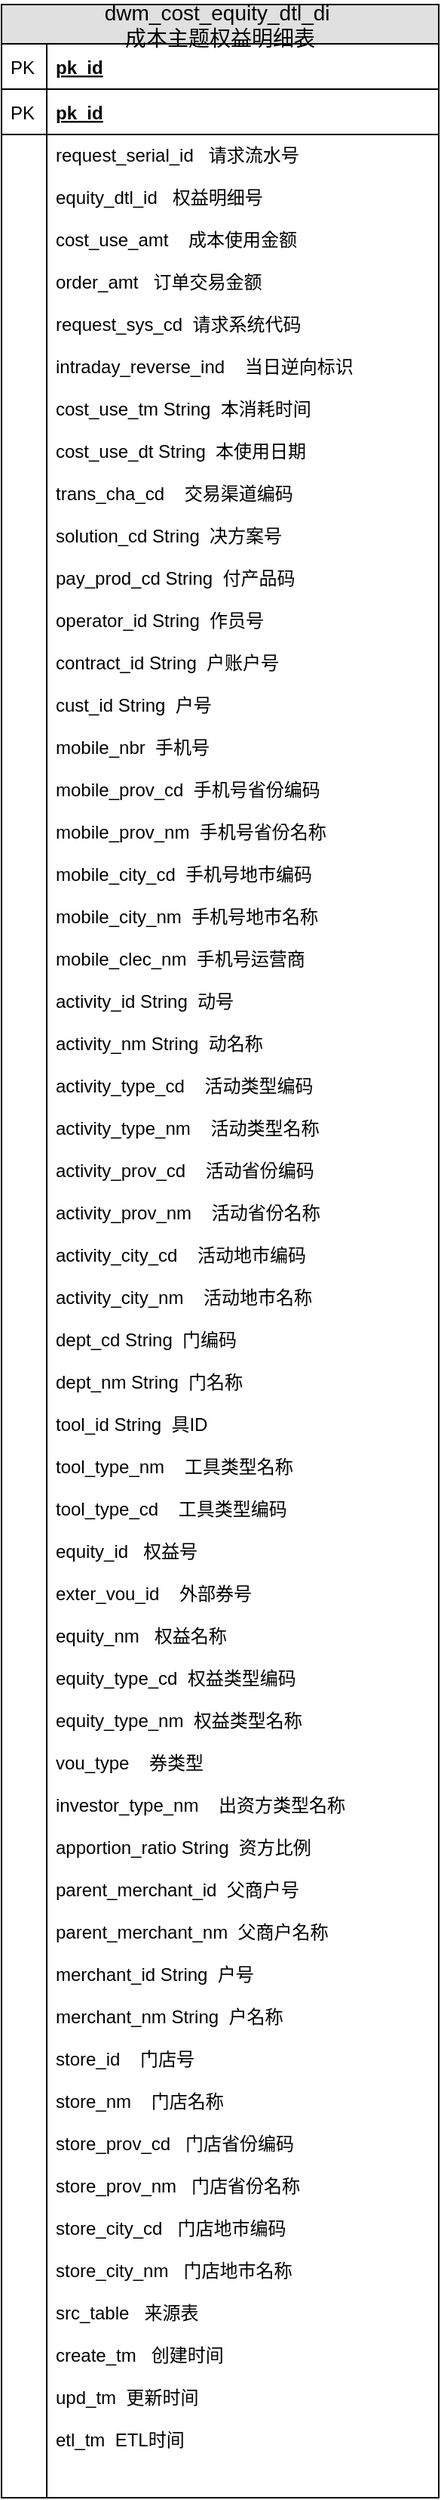 <mxfile version="13.6.4" type="github">
  <diagram name="Page-1" id="e56a1550-8fbb-45ad-956c-1786394a9013">
    <mxGraphModel dx="1662" dy="762" grid="1" gridSize="10" guides="1" tooltips="1" connect="1" arrows="1" fold="1" page="1" pageScale="1" pageWidth="1100" pageHeight="850" background="#ffffff" math="0" shadow="0">
      <root>
        <mxCell id="0" />
        <mxCell id="1" parent="0" />
        <mxCell id="hfPjYBDDl_VoTCLZ8sP7-1" value="dwm_cost_equity_dtl_di &#xa;成本主题权益明细表" style="swimlane;fontStyle=0;childLayout=stackLayout;horizontal=1;startSize=26;fillColor=#e0e0e0;horizontalStack=0;resizeParent=1;resizeParentMax=0;resizeLast=0;collapsible=1;marginBottom=0;swimlaneFillColor=#ffffff;align=center;fontSize=14;" vertex="1" parent="1">
          <mxGeometry x="400" y="20" width="290" height="1650" as="geometry" />
        </mxCell>
        <mxCell id="hfPjYBDDl_VoTCLZ8sP7-2" value="pk_id" style="shape=partialRectangle;top=0;left=0;right=0;bottom=1;align=left;verticalAlign=middle;fillColor=none;spacingLeft=34;spacingRight=4;overflow=hidden;rotatable=0;points=[[0,0.5],[1,0.5]];portConstraint=eastwest;dropTarget=0;fontStyle=5;fontSize=12;" vertex="1" parent="hfPjYBDDl_VoTCLZ8sP7-1">
          <mxGeometry y="26" width="290" height="30" as="geometry" />
        </mxCell>
        <mxCell id="hfPjYBDDl_VoTCLZ8sP7-3" value="PK" style="shape=partialRectangle;top=0;left=0;bottom=0;fillColor=none;align=left;verticalAlign=middle;spacingLeft=4;spacingRight=4;overflow=hidden;rotatable=0;points=[];portConstraint=eastwest;part=1;fontSize=12;" vertex="1" connectable="0" parent="hfPjYBDDl_VoTCLZ8sP7-2">
          <mxGeometry width="30" height="30" as="geometry" />
        </mxCell>
        <mxCell id="hfPjYBDDl_VoTCLZ8sP7-12" value="pk_id" style="shape=partialRectangle;top=0;left=0;right=0;bottom=1;align=left;verticalAlign=middle;fillColor=none;spacingLeft=34;spacingRight=4;overflow=hidden;rotatable=0;points=[[0,0.5],[1,0.5]];portConstraint=eastwest;dropTarget=0;fontStyle=5;fontSize=12;" vertex="1" parent="hfPjYBDDl_VoTCLZ8sP7-1">
          <mxGeometry y="56" width="290" height="30" as="geometry" />
        </mxCell>
        <mxCell id="hfPjYBDDl_VoTCLZ8sP7-13" value="PK" style="shape=partialRectangle;top=0;left=0;bottom=0;fillColor=none;align=left;verticalAlign=middle;spacingLeft=4;spacingRight=4;overflow=hidden;rotatable=0;points=[];portConstraint=eastwest;part=1;fontSize=12;" vertex="1" connectable="0" parent="hfPjYBDDl_VoTCLZ8sP7-12">
          <mxGeometry width="30" height="30" as="geometry" />
        </mxCell>
        <mxCell id="hfPjYBDDl_VoTCLZ8sP7-4" value="request_serial_id   请求流水号&#xa;&#xa;equity_dtl_id   权益明细号&#xa;&#xa;cost_use_amt    成本使用金额&#xa;&#xa;order_amt   订单交易金额&#xa;&#xa;request_sys_cd  请求系统代码&#xa;&#xa;intraday_reverse_ind    当日逆向标识&#xa;&#xa;cost_use_tm String  本消耗时间&#xa;&#xa;cost_use_dt String  本使用日期&#xa;&#xa;trans_cha_cd    交易渠道编码&#xa;&#xa;solution_cd String  决方案号&#xa;&#xa;pay_prod_cd String  付产品码&#xa;&#xa;operator_id String  作员号&#xa;&#xa;contract_id String  户账户号&#xa;&#xa;cust_id String  户号&#xa;&#xa;mobile_nbr  手机号&#xa;&#xa;mobile_prov_cd  手机号省份编码&#xa;&#xa;mobile_prov_nm  手机号省份名称&#xa;&#xa;mobile_city_cd  手机号地市编码&#xa;&#xa;mobile_city_nm  手机号地市名称&#xa;&#xa;mobile_clec_nm  手机号运营商&#xa;&#xa;activity_id String  动号&#xa;&#xa;activity_nm String  动名称&#xa;&#xa;activity_type_cd    活动类型编码&#xa;&#xa;activity_type_nm    活动类型名称&#xa;&#xa;activity_prov_cd    活动省份编码&#xa;&#xa;activity_prov_nm    活动省份名称&#xa;&#xa;activity_city_cd    活动地市编码&#xa;&#xa;activity_city_nm    活动地市名称&#xa;&#xa;dept_cd String  门编码&#xa;&#xa;dept_nm String  门名称&#xa;&#xa;tool_id String  具ID&#xa;&#xa;tool_type_nm    工具类型名称&#xa;&#xa;tool_type_cd    工具类型编码&#xa;&#xa;equity_id   权益号&#xa;&#xa;exter_vou_id    外部券号&#xa;&#xa;equity_nm   权益名称&#xa;&#xa;equity_type_cd  权益类型编码&#xa;&#xa;equity_type_nm  权益类型名称&#xa;&#xa;vou_type    券类型&#xa;&#xa;investor_type_nm    出资方类型名称&#xa;&#xa;apportion_ratio String  资方比例&#xa;&#xa;parent_merchant_id  父商户号&#xa;&#xa;parent_merchant_nm  父商户名称&#xa;&#xa;merchant_id String  户号&#xa;&#xa;merchant_nm String  户名称&#xa;&#xa;store_id    门店号&#xa;&#xa;store_nm    门店名称&#xa;&#xa;store_prov_cd   门店省份编码&#xa;&#xa;store_prov_nm   门店省份名称&#xa;&#xa;store_city_cd   门店地市编码&#xa;&#xa;store_city_nm   门店地市名称&#xa;&#xa;src_table   来源表&#xa;&#xa;create_tm   创建时间&#xa;&#xa;upd_tm  更新时间&#xa;&#xa;etl_tm  ETL时间" style="shape=partialRectangle;top=0;left=0;right=0;bottom=0;align=left;verticalAlign=top;fillColor=none;spacingLeft=34;spacingRight=4;overflow=hidden;rotatable=0;points=[[0,0.5],[1,0.5]];portConstraint=eastwest;dropTarget=0;fontSize=12;" vertex="1" parent="hfPjYBDDl_VoTCLZ8sP7-1">
          <mxGeometry y="86" width="290" height="1554" as="geometry" />
        </mxCell>
        <mxCell id="hfPjYBDDl_VoTCLZ8sP7-5" value="" style="shape=partialRectangle;top=0;left=0;bottom=0;fillColor=none;align=left;verticalAlign=top;spacingLeft=4;spacingRight=4;overflow=hidden;rotatable=0;points=[];portConstraint=eastwest;part=1;fontSize=12;" vertex="1" connectable="0" parent="hfPjYBDDl_VoTCLZ8sP7-4">
          <mxGeometry width="30" height="1554" as="geometry" />
        </mxCell>
        <mxCell id="hfPjYBDDl_VoTCLZ8sP7-10" value="" style="shape=partialRectangle;top=0;left=0;right=0;bottom=0;align=left;verticalAlign=top;fillColor=none;spacingLeft=34;spacingRight=4;overflow=hidden;rotatable=0;points=[[0,0.5],[1,0.5]];portConstraint=eastwest;dropTarget=0;fontSize=12;" vertex="1" parent="hfPjYBDDl_VoTCLZ8sP7-1">
          <mxGeometry y="1640" width="290" height="10" as="geometry" />
        </mxCell>
        <mxCell id="hfPjYBDDl_VoTCLZ8sP7-11" value="" style="shape=partialRectangle;top=0;left=0;bottom=0;fillColor=none;align=left;verticalAlign=top;spacingLeft=4;spacingRight=4;overflow=hidden;rotatable=0;points=[];portConstraint=eastwest;part=1;fontSize=12;" vertex="1" connectable="0" parent="hfPjYBDDl_VoTCLZ8sP7-10">
          <mxGeometry width="30" height="10" as="geometry" />
        </mxCell>
      </root>
    </mxGraphModel>
  </diagram>
</mxfile>
